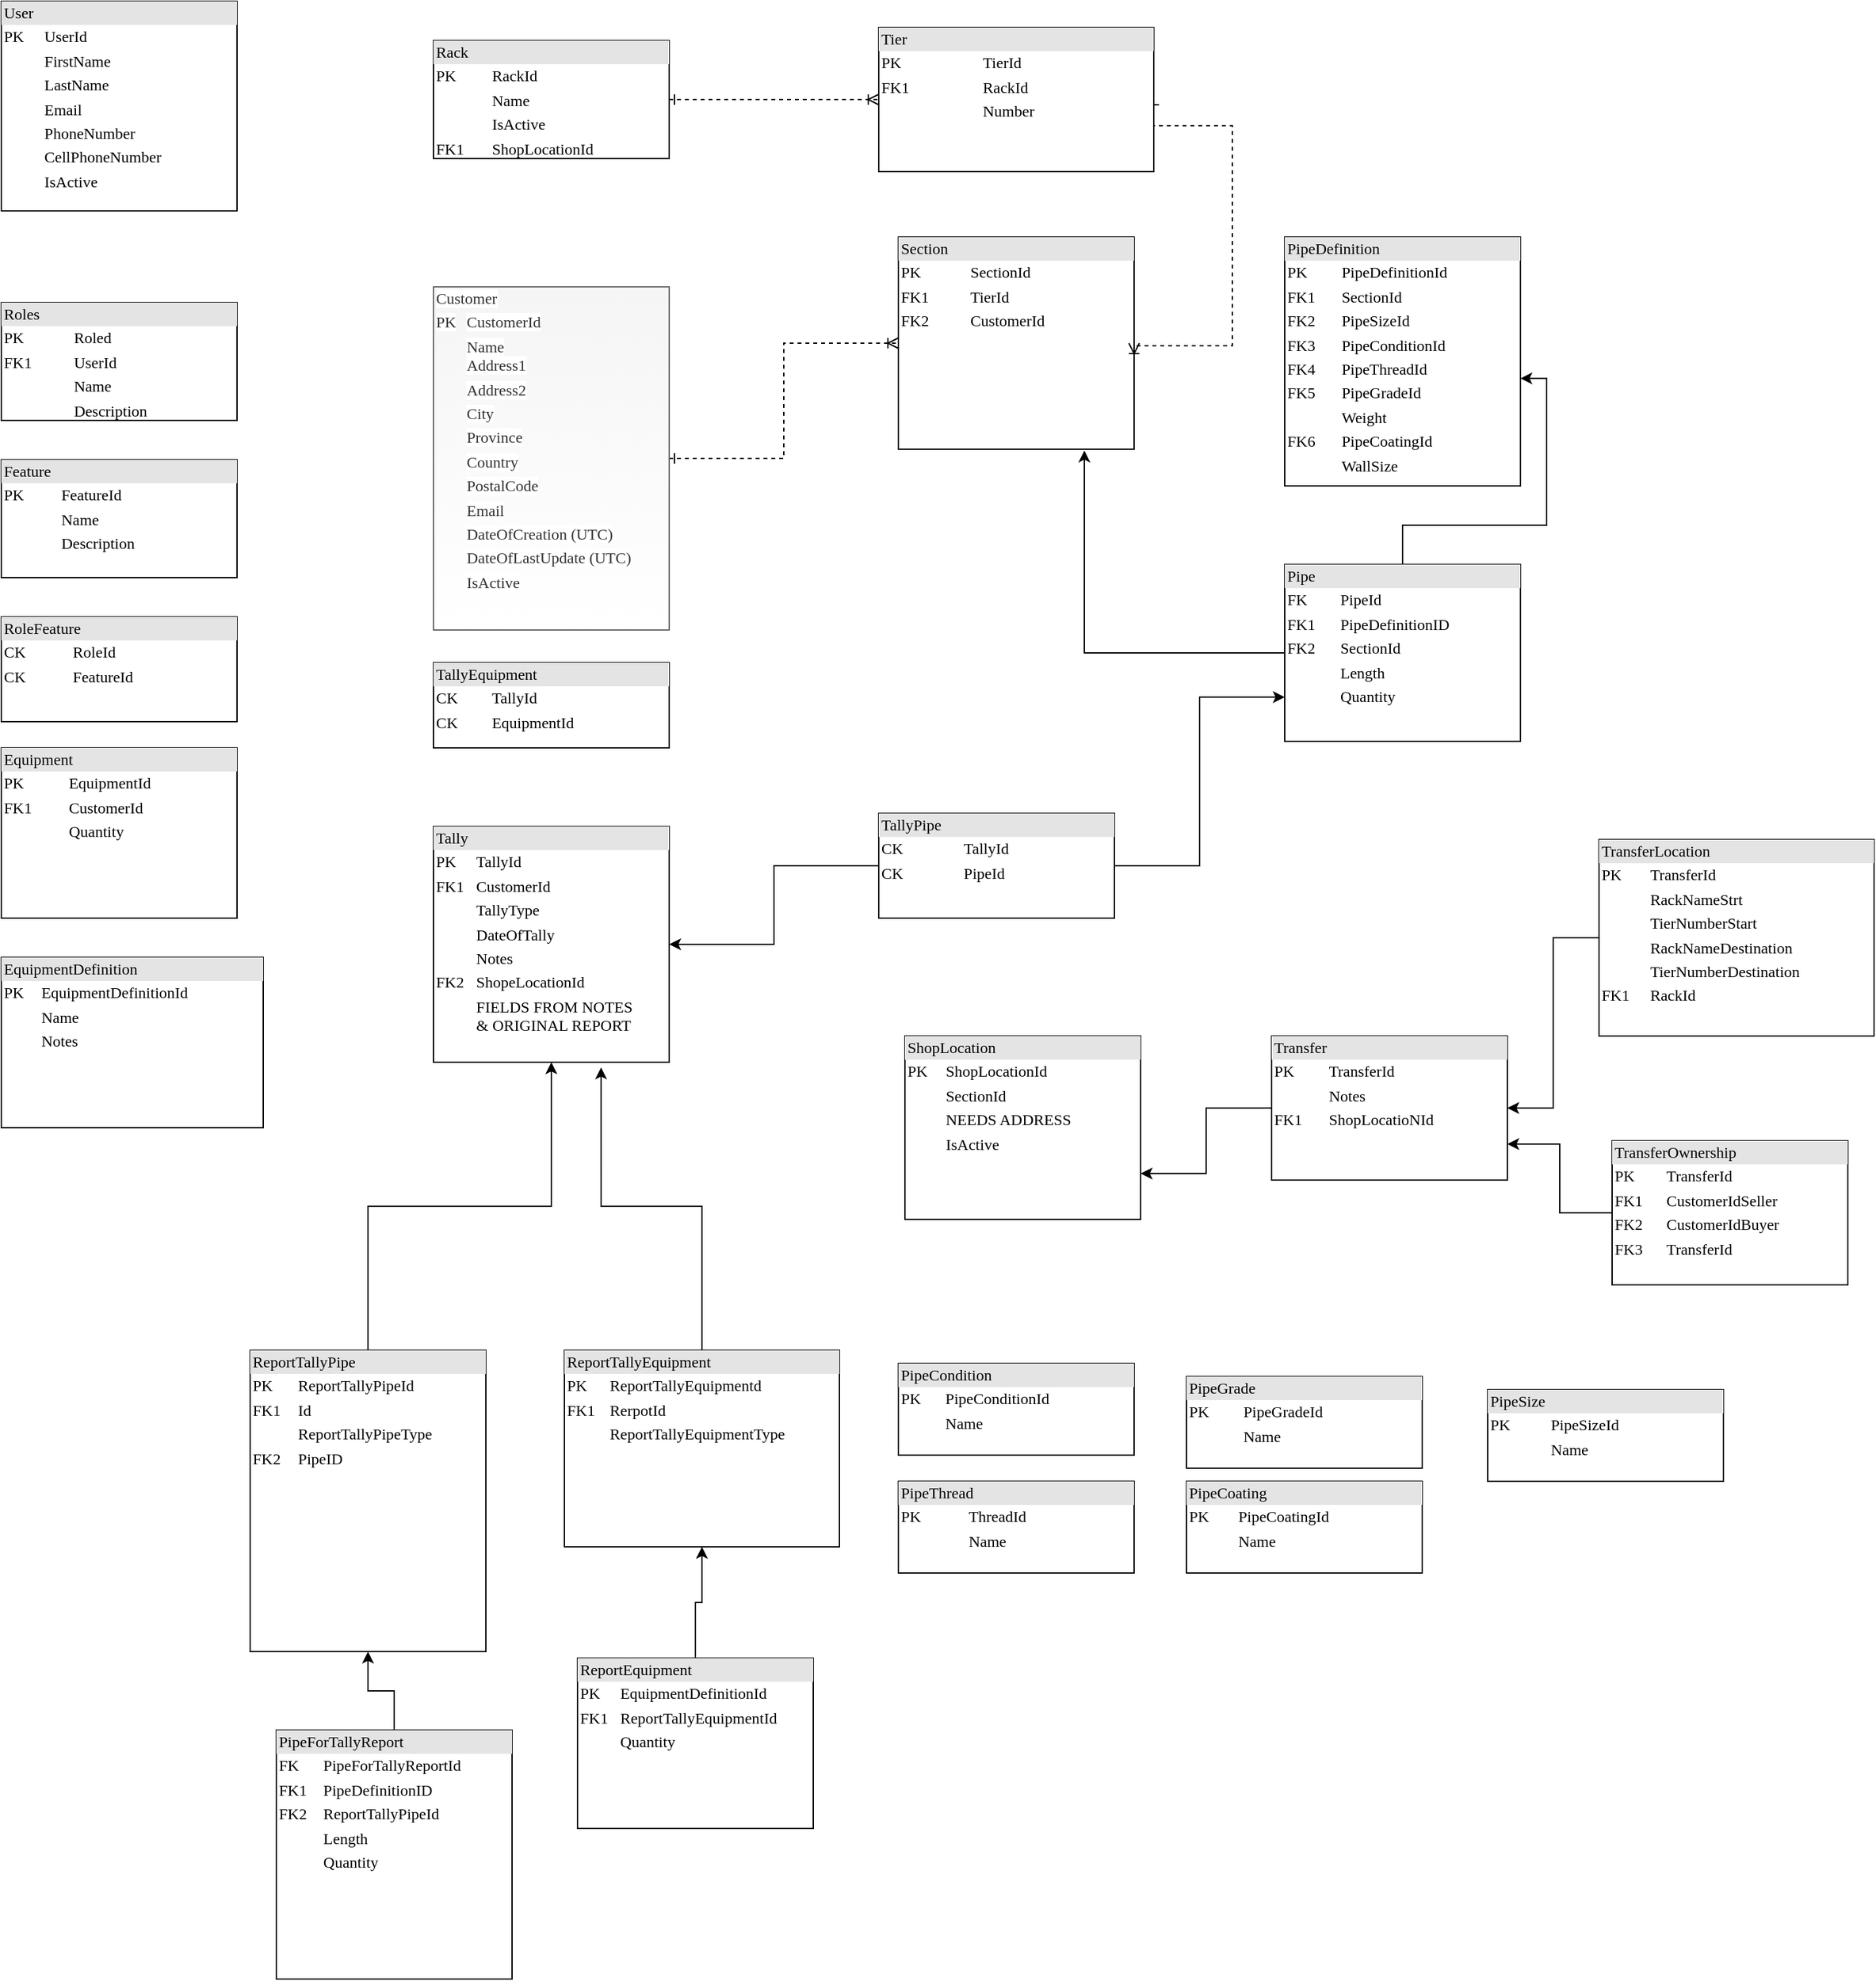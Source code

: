 <mxfile version="14.1.8" type="device"><diagram name="Page-1" id="2ca16b54-16f6-2749-3443-fa8db7711227"><mxGraphModel dx="1086" dy="806" grid="1" gridSize="10" guides="1" tooltips="1" connect="1" arrows="1" fold="1" page="1" pageScale="1" pageWidth="1100" pageHeight="850" background="#ffffff" math="0" shadow="0"><root><mxCell id="0"/><mxCell id="1" parent="0"/><mxCell id="2ed32ef02a7f4228-1" value="&lt;div style=&quot;box-sizing: border-box ; width: 100% ; background: #e4e4e4 ; padding: 2px&quot;&gt;User&lt;/div&gt;&lt;table style=&quot;width: 100% ; font-size: 1em&quot; cellpadding=&quot;2&quot; cellspacing=&quot;0&quot;&gt;&lt;tbody&gt;&lt;tr&gt;&lt;td&gt;PK&lt;/td&gt;&lt;td&gt;UserId&lt;/td&gt;&lt;/tr&gt;&lt;tr&gt;&lt;td&gt;&lt;br&gt;&lt;/td&gt;&lt;td&gt;FirstName&lt;/td&gt;&lt;/tr&gt;&lt;tr&gt;&lt;td&gt;&lt;/td&gt;&lt;td&gt;LastName&lt;/td&gt;&lt;/tr&gt;&lt;tr&gt;&lt;td&gt;&lt;br&gt;&lt;/td&gt;&lt;td&gt;Email&lt;/td&gt;&lt;/tr&gt;&lt;tr&gt;&lt;td&gt;&lt;br&gt;&lt;/td&gt;&lt;td&gt;PhoneNumber&lt;/td&gt;&lt;/tr&gt;&lt;tr&gt;&lt;td&gt;&lt;br&gt;&lt;/td&gt;&lt;td&gt;CellPhoneNumber&lt;/td&gt;&lt;/tr&gt;&lt;tr&gt;&lt;td&gt;&lt;br&gt;&lt;/td&gt;&lt;td&gt;IsActive&lt;/td&gt;&lt;/tr&gt;&lt;/tbody&gt;&lt;/table&gt;" style="verticalAlign=top;align=left;overflow=fill;html=1;rounded=0;shadow=0;comic=0;labelBackgroundColor=none;strokeWidth=1;fontFamily=Verdana;fontSize=12" parent="1" vertex="1"><mxGeometry x="110" y="60" width="180" height="160" as="geometry"/></mxCell><mxCell id="2ed32ef02a7f4228-20" style="edgeStyle=orthogonalEdgeStyle;html=1;dashed=1;labelBackgroundColor=none;startArrow=ERone;endArrow=ERoneToMany;fontFamily=Verdana;fontSize=12;align=left;startFill=0;" parent="1" source="2ed32ef02a7f4228-2" target="2ed32ef02a7f4228-11" edge="1"><mxGeometry relative="1" as="geometry"/></mxCell><mxCell id="2ed32ef02a7f4228-2" value="&lt;div style=&quot;box-sizing: border-box ; width: 100% ; background: #e4e4e4 ; padding: 2px&quot;&gt;Rack&lt;/div&gt;&lt;table style=&quot;width: 100% ; font-size: 1em&quot; cellpadding=&quot;2&quot; cellspacing=&quot;0&quot;&gt;&lt;tbody&gt;&lt;tr&gt;&lt;td&gt;PK&lt;/td&gt;&lt;td&gt;RackId&lt;br&gt;&lt;/td&gt;&lt;/tr&gt;&lt;tr&gt;&lt;td&gt;&lt;/td&gt;&lt;td&gt;Name&lt;br&gt;&lt;/td&gt;&lt;/tr&gt;&lt;tr&gt;&lt;td&gt;&lt;br&gt;&lt;/td&gt;&lt;td&gt;IsActive&lt;/td&gt;&lt;/tr&gt;&lt;tr&gt;&lt;td&gt;FK1&lt;/td&gt;&lt;td&gt;ShopLocationId&lt;/td&gt;&lt;/tr&gt;&lt;/tbody&gt;&lt;/table&gt;" style="verticalAlign=top;align=left;overflow=fill;html=1;rounded=0;shadow=0;comic=0;labelBackgroundColor=none;strokeWidth=1;fontFamily=Verdana;fontSize=12" parent="1" vertex="1"><mxGeometry x="440" y="90" width="180" height="90" as="geometry"/></mxCell><mxCell id="2ed32ef02a7f4228-3" value="&lt;div style=&quot;box-sizing: border-box ; width: 100% ; background: #e4e4e4 ; padding: 2px&quot;&gt;Feature&lt;/div&gt;&lt;table style=&quot;width: 100% ; font-size: 1em&quot; cellpadding=&quot;2&quot; cellspacing=&quot;0&quot;&gt;&lt;tbody&gt;&lt;tr&gt;&lt;td&gt;PK&lt;/td&gt;&lt;td&gt;FeatureId&lt;/td&gt;&lt;/tr&gt;&lt;tr&gt;&lt;td&gt;&lt;/td&gt;&lt;td&gt;Name&lt;/td&gt;&lt;/tr&gt;&lt;tr&gt;&lt;td&gt;&lt;br&gt;&lt;/td&gt;&lt;td&gt;Description&lt;br&gt;&lt;/td&gt;&lt;/tr&gt;&lt;/tbody&gt;&lt;/table&gt;" style="verticalAlign=top;align=left;overflow=fill;html=1;rounded=0;shadow=0;comic=0;labelBackgroundColor=none;strokeWidth=1;fontFamily=Verdana;fontSize=12" parent="1" vertex="1"><mxGeometry x="110" y="410" width="180" height="90" as="geometry"/></mxCell><mxCell id="2ed32ef02a7f4228-4" value="&lt;div style=&quot;box-sizing: border-box ; width: 100% ; background: #e4e4e4 ; padding: 2px&quot;&gt;Roles&lt;/div&gt;&lt;table style=&quot;width: 100% ; font-size: 1em&quot; cellpadding=&quot;2&quot; cellspacing=&quot;0&quot;&gt;&lt;tbody&gt;&lt;tr&gt;&lt;td&gt;PK&lt;/td&gt;&lt;td&gt;Roled&lt;/td&gt;&lt;/tr&gt;&lt;tr&gt;&lt;td&gt;FK1&lt;/td&gt;&lt;td&gt;UserId&lt;/td&gt;&lt;/tr&gt;&lt;tr&gt;&lt;td&gt;&lt;/td&gt;&lt;td&gt;Name&lt;/td&gt;&lt;/tr&gt;&lt;tr&gt;&lt;td&gt;&lt;br&gt;&lt;/td&gt;&lt;td&gt;Description&lt;/td&gt;&lt;/tr&gt;&lt;/tbody&gt;&lt;/table&gt;" style="verticalAlign=top;align=left;overflow=fill;html=1;rounded=0;shadow=0;comic=0;labelBackgroundColor=none;strokeWidth=1;fontFamily=Verdana;fontSize=12" parent="1" vertex="1"><mxGeometry x="110" y="290" width="180" height="90" as="geometry"/></mxCell><mxCell id="2ed32ef02a7f4228-6" value="&lt;div style=&quot;box-sizing: border-box ; width: 100% ; background: #e4e4e4 ; padding: 2px&quot;&gt;PipeSize&lt;/div&gt;&lt;table style=&quot;width: 100% ; font-size: 1em&quot; cellpadding=&quot;2&quot; cellspacing=&quot;0&quot;&gt;&lt;tbody&gt;&lt;tr&gt;&lt;td&gt;PK&lt;/td&gt;&lt;td&gt;PipeSizeId&lt;/td&gt;&lt;/tr&gt;&lt;tr&gt;&lt;td&gt;&lt;/td&gt;&lt;td&gt;Name&lt;/td&gt;&lt;/tr&gt;&lt;/tbody&gt;&lt;/table&gt;" style="verticalAlign=top;align=left;overflow=fill;html=1;rounded=0;shadow=0;comic=0;labelBackgroundColor=none;strokeWidth=1;fontFamily=Verdana;fontSize=12" parent="1" vertex="1"><mxGeometry x="1245" y="1120" width="180" height="70" as="geometry"/></mxCell><mxCell id="2ed32ef02a7f4228-7" value="&lt;div style=&quot;box-sizing: border-box ; width: 100% ; background: #e4e4e4 ; padding: 2px&quot;&gt;PipeThread&lt;/div&gt;&lt;table style=&quot;width: 100% ; font-size: 1em&quot; cellpadding=&quot;2&quot; cellspacing=&quot;0&quot;&gt;&lt;tbody&gt;&lt;tr&gt;&lt;td&gt;PK&lt;/td&gt;&lt;td&gt;ThreadId&lt;/td&gt;&lt;/tr&gt;&lt;tr&gt;&lt;td&gt;&lt;br&gt;&lt;/td&gt;&lt;td&gt;Name&lt;/td&gt;&lt;/tr&gt;&lt;/tbody&gt;&lt;/table&gt;" style="verticalAlign=top;align=left;overflow=fill;html=1;rounded=0;shadow=0;comic=0;labelBackgroundColor=none;strokeWidth=1;fontFamily=Verdana;fontSize=12" parent="1" vertex="1"><mxGeometry x="795" y="1190" width="180" height="70" as="geometry"/></mxCell><mxCell id="_QYzHMpvafz97HmFjc7q-7" style="edgeStyle=orthogonalEdgeStyle;rounded=0;orthogonalLoop=1;jettySize=auto;html=1;dashed=1;startArrow=ERone;startFill=0;endArrow=ERoneToMany;endFill=0;" parent="1" source="2ed32ef02a7f4228-8" target="2ed32ef02a7f4228-10" edge="1"><mxGeometry relative="1" as="geometry"/></mxCell><mxCell id="2ed32ef02a7f4228-8" value="&lt;div style=&quot;box-sizing: border-box ; width: 100% ; padding: 2px&quot;&gt;&lt;span style=&quot;background-color: rgb(255 , 255 , 255)&quot;&gt;Customer&lt;/span&gt;&lt;/div&gt;&lt;table style=&quot;width: 100% ; font-size: 1em&quot; cellpadding=&quot;2&quot; cellspacing=&quot;0&quot;&gt;&lt;tbody&gt;&lt;tr&gt;&lt;td&gt;&lt;span style=&quot;background-color: rgb(255 , 255 , 255)&quot;&gt;PK&lt;/span&gt;&lt;/td&gt;&lt;td&gt;&lt;span style=&quot;background-color: rgb(255 , 255 , 255)&quot;&gt;CustomerId&lt;/span&gt;&lt;/td&gt;&lt;/tr&gt;&lt;tr&gt;&lt;td&gt;&lt;span style=&quot;background-color: rgb(255 , 255 , 255)&quot;&gt;&lt;br&gt;&lt;/span&gt;&lt;/td&gt;&lt;td&gt;&lt;span style=&quot;background-color: rgb(255 , 255 , 255)&quot;&gt;Name&lt;br&gt;Address1&lt;/span&gt;&lt;/td&gt;&lt;/tr&gt;&lt;tr&gt;&lt;td&gt;&lt;span style=&quot;background-color: rgb(255 , 255 , 255)&quot;&gt;&lt;br&gt;&lt;/span&gt;&lt;/td&gt;&lt;td&gt;&lt;span style=&quot;background-color: rgb(255 , 255 , 255)&quot;&gt;Address2&lt;/span&gt;&lt;/td&gt;&lt;/tr&gt;&lt;tr&gt;&lt;td&gt;&lt;span style=&quot;background-color: rgb(255 , 255 , 255)&quot;&gt;&lt;br&gt;&lt;/span&gt;&lt;/td&gt;&lt;td&gt;&lt;span style=&quot;background-color: rgb(255 , 255 , 255)&quot;&gt;City&lt;/span&gt;&lt;/td&gt;&lt;/tr&gt;&lt;tr&gt;&lt;td&gt;&lt;span style=&quot;background-color: rgb(255 , 255 , 255)&quot;&gt;&lt;br&gt;&lt;/span&gt;&lt;/td&gt;&lt;td&gt;&lt;span style=&quot;background-color: rgb(255 , 255 , 255)&quot;&gt;Province&lt;/span&gt;&lt;/td&gt;&lt;/tr&gt;&lt;tr&gt;&lt;td&gt;&lt;span style=&quot;background-color: rgb(255 , 255 , 255)&quot;&gt;&lt;br&gt;&lt;/span&gt;&lt;/td&gt;&lt;td&gt;&lt;span style=&quot;background-color: rgb(255 , 255 , 255)&quot;&gt;Country&lt;/span&gt;&lt;/td&gt;&lt;/tr&gt;&lt;tr&gt;&lt;td&gt;&lt;span style=&quot;background-color: rgb(255 , 255 , 255)&quot;&gt;&lt;br&gt;&lt;/span&gt;&lt;/td&gt;&lt;td&gt;&lt;span style=&quot;background-color: rgb(255 , 255 , 255)&quot;&gt;PostalCode&lt;/span&gt;&lt;/td&gt;&lt;/tr&gt;&lt;tr&gt;&lt;td&gt;&lt;span style=&quot;background-color: rgb(255 , 255 , 255)&quot;&gt;&lt;br&gt;&lt;/span&gt;&lt;/td&gt;&lt;td&gt;&lt;span style=&quot;background-color: rgb(255 , 255 , 255)&quot;&gt;Email&lt;/span&gt;&lt;/td&gt;&lt;/tr&gt;&lt;tr&gt;&lt;td&gt;&lt;span style=&quot;background-color: rgb(255 , 255 , 255)&quot;&gt;&lt;br&gt;&lt;/span&gt;&lt;/td&gt;&lt;td&gt;&lt;span style=&quot;background-color: rgb(255 , 255 , 255)&quot;&gt;DateOfCreation (UTC)&lt;/span&gt;&lt;/td&gt;&lt;/tr&gt;&lt;tr&gt;&lt;td&gt;&lt;span style=&quot;background-color: rgb(255 , 255 , 255)&quot;&gt;&lt;br&gt;&lt;/span&gt;&lt;/td&gt;&lt;td&gt;&lt;span style=&quot;background-color: rgb(255 , 255 , 255)&quot;&gt;DateOfLastUpdate (UTC)&lt;/span&gt;&lt;/td&gt;&lt;/tr&gt;&lt;tr&gt;&lt;td&gt;&lt;span style=&quot;background-color: rgb(255 , 255 , 255)&quot;&gt;&lt;br&gt;&lt;/span&gt;&lt;/td&gt;&lt;td&gt;&lt;span style=&quot;background-color: rgb(255 , 255 , 255)&quot;&gt;IsActive&lt;/span&gt;&lt;/td&gt;&lt;/tr&gt;&lt;/tbody&gt;&lt;/table&gt;" style="verticalAlign=top;align=left;overflow=fill;html=1;rounded=0;shadow=0;comic=0;labelBackgroundColor=none;strokeWidth=1;fontFamily=Verdana;fontSize=12;fillColor=#f5f5f5;strokeColor=#666666;fontColor=#333333;gradientColor=#ffffff;" parent="1" vertex="1"><mxGeometry x="440" y="278" width="180" height="262" as="geometry"/></mxCell><mxCell id="2ed32ef02a7f4228-9" value="&lt;div style=&quot;box-sizing: border-box ; width: 100% ; background: #e4e4e4 ; padding: 2px&quot;&gt;PipeDefinition&lt;/div&gt;&lt;table style=&quot;width: 100% ; font-size: 1em&quot; cellpadding=&quot;2&quot; cellspacing=&quot;0&quot;&gt;&lt;tbody&gt;&lt;tr&gt;&lt;td&gt;PK&lt;/td&gt;&lt;td&gt;PipeDefinitionId&lt;/td&gt;&lt;/tr&gt;&lt;tr&gt;&lt;td&gt;FK1&lt;/td&gt;&lt;td&gt;SectionId&lt;/td&gt;&lt;/tr&gt;&lt;tr&gt;&lt;td&gt;FK2&lt;/td&gt;&lt;td&gt;PipeSizeId&lt;/td&gt;&lt;/tr&gt;&lt;tr&gt;&lt;td&gt;FK3&lt;/td&gt;&lt;td&gt;PipeConditionId&lt;/td&gt;&lt;/tr&gt;&lt;tr&gt;&lt;td&gt;FK4&lt;/td&gt;&lt;td&gt;PipeThreadId&lt;/td&gt;&lt;/tr&gt;&lt;tr&gt;&lt;td&gt;FK5&lt;/td&gt;&lt;td&gt;PipeGradeId&lt;/td&gt;&lt;/tr&gt;&lt;tr&gt;&lt;td&gt;&lt;br&gt;&lt;/td&gt;&lt;td&gt;Weight&lt;/td&gt;&lt;/tr&gt;&lt;tr&gt;&lt;td&gt;FK6&lt;/td&gt;&lt;td&gt;PipeCoatingId&lt;/td&gt;&lt;/tr&gt;&lt;tr&gt;&lt;td&gt;&lt;br&gt;&lt;/td&gt;&lt;td&gt;WallSize&lt;/td&gt;&lt;/tr&gt;&lt;/tbody&gt;&lt;/table&gt;" style="verticalAlign=top;align=left;overflow=fill;html=1;rounded=0;shadow=0;comic=0;labelBackgroundColor=none;strokeWidth=1;fontFamily=Verdana;fontSize=12" parent="1" vertex="1"><mxGeometry x="1090" y="240" width="180" height="190" as="geometry"/></mxCell><mxCell id="2ed32ef02a7f4228-10" value="&lt;div style=&quot;box-sizing: border-box ; width: 100% ; background: #e4e4e4 ; padding: 2px&quot;&gt;Section&lt;/div&gt;&lt;table style=&quot;width: 100% ; font-size: 1em&quot; cellpadding=&quot;2&quot; cellspacing=&quot;0&quot;&gt;&lt;tbody&gt;&lt;tr&gt;&lt;td&gt;PK&lt;/td&gt;&lt;td&gt;SectionId&lt;/td&gt;&lt;/tr&gt;&lt;tr&gt;&lt;td&gt;FK1&lt;/td&gt;&lt;td&gt;TierId&lt;/td&gt;&lt;/tr&gt;&lt;tr&gt;&lt;td&gt;FK2&lt;/td&gt;&lt;td&gt;CustomerId&lt;/td&gt;&lt;/tr&gt;&lt;tr&gt;&lt;td&gt;&lt;br&gt;&lt;/td&gt;&lt;td&gt;&lt;br&gt;&lt;/td&gt;&lt;/tr&gt;&lt;/tbody&gt;&lt;/table&gt;" style="verticalAlign=top;align=left;overflow=fill;html=1;rounded=0;shadow=0;comic=0;labelBackgroundColor=none;strokeWidth=1;fontFamily=Verdana;fontSize=12" parent="1" vertex="1"><mxGeometry x="795" y="240" width="180" height="162" as="geometry"/></mxCell><mxCell id="_QYzHMpvafz97HmFjc7q-9" style="edgeStyle=orthogonalEdgeStyle;rounded=0;orthogonalLoop=1;jettySize=auto;html=1;entryX=1;entryY=0.5;entryDx=0;entryDy=0;dashed=1;startArrow=ERone;startFill=0;endArrow=ERoneToMany;endFill=0;exitX=1;exitY=0.5;exitDx=0;exitDy=0;" parent="1" source="2ed32ef02a7f4228-11" target="2ed32ef02a7f4228-10" edge="1"><mxGeometry relative="1" as="geometry"><Array as="points"><mxPoint x="1050" y="155"/><mxPoint x="1050" y="323"/></Array></mxGeometry></mxCell><mxCell id="2ed32ef02a7f4228-11" value="&lt;div style=&quot;box-sizing: border-box ; width: 100% ; background: #e4e4e4 ; padding: 2px&quot;&gt;Tier&lt;/div&gt;&lt;table style=&quot;width: 100% ; font-size: 1em&quot; cellpadding=&quot;2&quot; cellspacing=&quot;0&quot;&gt;&lt;tbody&gt;&lt;tr&gt;&lt;td&gt;PK&lt;/td&gt;&lt;td&gt;TierId&lt;/td&gt;&lt;/tr&gt;&lt;tr&gt;&lt;td&gt;FK1&lt;/td&gt;&lt;td&gt;RackId&lt;/td&gt;&lt;/tr&gt;&lt;tr&gt;&lt;td&gt;&lt;/td&gt;&lt;td&gt;Number&lt;/td&gt;&lt;/tr&gt;&lt;/tbody&gt;&lt;/table&gt;" style="verticalAlign=top;align=left;overflow=fill;html=1;rounded=0;shadow=0;comic=0;labelBackgroundColor=none;strokeWidth=1;fontFamily=Verdana;fontSize=12" parent="1" vertex="1"><mxGeometry x="780" y="80" width="210" height="110" as="geometry"/></mxCell><mxCell id="2ed32ef02a7f4228-12" value="&lt;div style=&quot;box-sizing: border-box ; width: 100% ; background: #e4e4e4 ; padding: 2px&quot;&gt;Equipment&lt;/div&gt;&lt;table style=&quot;width: 100% ; font-size: 1em&quot; cellpadding=&quot;2&quot; cellspacing=&quot;0&quot;&gt;&lt;tbody&gt;&lt;tr&gt;&lt;td&gt;PK&lt;/td&gt;&lt;td&gt;EquipmentId&lt;/td&gt;&lt;/tr&gt;&lt;tr&gt;&lt;td&gt;FK1&lt;/td&gt;&lt;td&gt;CustomerId&lt;/td&gt;&lt;/tr&gt;&lt;tr&gt;&lt;td&gt;&lt;br&gt;&lt;/td&gt;&lt;td&gt;Quantity&lt;/td&gt;&lt;/tr&gt;&lt;tr&gt;&lt;td&gt;&lt;br&gt;&lt;/td&gt;&lt;td&gt;&lt;/td&gt;&lt;/tr&gt;&lt;tr&gt;&lt;td&gt;&lt;br&gt;&lt;/td&gt;&lt;td&gt;&lt;br&gt;&lt;/td&gt;&lt;/tr&gt;&lt;/tbody&gt;&lt;/table&gt;" style="verticalAlign=top;align=left;overflow=fill;html=1;rounded=0;shadow=0;comic=0;labelBackgroundColor=none;strokeWidth=1;fontFamily=Verdana;fontSize=12" parent="1" vertex="1"><mxGeometry x="110" y="630" width="180" height="130" as="geometry"/></mxCell><mxCell id="_QYzHMpvafz97HmFjc7q-11" value="&lt;div style=&quot;box-sizing: border-box ; width: 100% ; background: #e4e4e4 ; padding: 2px&quot;&gt;PipeCondition&lt;/div&gt;&lt;table style=&quot;width: 100% ; font-size: 1em&quot; cellpadding=&quot;2&quot; cellspacing=&quot;0&quot;&gt;&lt;tbody&gt;&lt;tr&gt;&lt;td&gt;PK&lt;/td&gt;&lt;td&gt;PipeConditionId&lt;/td&gt;&lt;/tr&gt;&lt;tr&gt;&lt;td&gt;&lt;br&gt;&lt;/td&gt;&lt;td&gt;Name&lt;/td&gt;&lt;/tr&gt;&lt;/tbody&gt;&lt;/table&gt;" style="verticalAlign=top;align=left;overflow=fill;html=1;rounded=0;shadow=0;comic=0;labelBackgroundColor=none;strokeWidth=1;fontFamily=Verdana;fontSize=12" parent="1" vertex="1"><mxGeometry x="795" y="1100" width="180" height="70" as="geometry"/></mxCell><mxCell id="_QYzHMpvafz97HmFjc7q-12" value="&lt;div style=&quot;box-sizing: border-box ; width: 100% ; background: #e4e4e4 ; padding: 2px&quot;&gt;PipeGrade&lt;/div&gt;&lt;table style=&quot;width: 100% ; font-size: 1em&quot; cellpadding=&quot;2&quot; cellspacing=&quot;0&quot;&gt;&lt;tbody&gt;&lt;tr&gt;&lt;td&gt;PK&lt;/td&gt;&lt;td&gt;PipeGradeId&lt;/td&gt;&lt;/tr&gt;&lt;tr&gt;&lt;td&gt;&lt;/td&gt;&lt;td&gt;Name&lt;/td&gt;&lt;/tr&gt;&lt;/tbody&gt;&lt;/table&gt;" style="verticalAlign=top;align=left;overflow=fill;html=1;rounded=0;shadow=0;comic=0;labelBackgroundColor=none;strokeWidth=1;fontFamily=Verdana;fontSize=12" parent="1" vertex="1"><mxGeometry x="1015" y="1110" width="180" height="70" as="geometry"/></mxCell><mxCell id="_QYzHMpvafz97HmFjc7q-13" value="&lt;div style=&quot;box-sizing: border-box ; width: 100% ; background: #e4e4e4 ; padding: 2px&quot;&gt;PipeCoating&lt;/div&gt;&lt;table style=&quot;width: 100% ; font-size: 1em&quot; cellpadding=&quot;2&quot; cellspacing=&quot;0&quot;&gt;&lt;tbody&gt;&lt;tr&gt;&lt;td&gt;PK&lt;/td&gt;&lt;td&gt;PipeCoatingId&lt;/td&gt;&lt;/tr&gt;&lt;tr&gt;&lt;td&gt;&lt;/td&gt;&lt;td&gt;Name&lt;/td&gt;&lt;/tr&gt;&lt;/tbody&gt;&lt;/table&gt;" style="verticalAlign=top;align=left;overflow=fill;html=1;rounded=0;shadow=0;comic=0;labelBackgroundColor=none;strokeWidth=1;fontFamily=Verdana;fontSize=12" parent="1" vertex="1"><mxGeometry x="1015" y="1190" width="180" height="70" as="geometry"/></mxCell><mxCell id="_QYzHMpvafz97HmFjc7q-15" value="&lt;div style=&quot;box-sizing: border-box ; width: 100% ; background: #e4e4e4 ; padding: 2px&quot;&gt;RoleFeature&lt;/div&gt;&lt;table style=&quot;width: 100% ; font-size: 1em&quot; cellpadding=&quot;2&quot; cellspacing=&quot;0&quot;&gt;&lt;tbody&gt;&lt;tr&gt;&lt;td&gt;CK&lt;/td&gt;&lt;td&gt;RoleId&lt;/td&gt;&lt;/tr&gt;&lt;tr&gt;&lt;td&gt;CK&lt;/td&gt;&lt;td&gt;FeatureId&lt;/td&gt;&lt;/tr&gt;&lt;tr&gt;&lt;td&gt;&lt;br&gt;&lt;/td&gt;&lt;td&gt;&lt;br&gt;&lt;/td&gt;&lt;/tr&gt;&lt;/tbody&gt;&lt;/table&gt;" style="verticalAlign=top;align=left;overflow=fill;html=1;rounded=0;shadow=0;comic=0;labelBackgroundColor=none;strokeWidth=1;fontFamily=Verdana;fontSize=12" parent="1" vertex="1"><mxGeometry x="110" y="530" width="180" height="80" as="geometry"/></mxCell><mxCell id="_QYzHMpvafz97HmFjc7q-16" value="&lt;div style=&quot;box-sizing: border-box ; width: 100% ; background: #e4e4e4 ; padding: 2px&quot;&gt;Tally&lt;/div&gt;&lt;table style=&quot;width: 100% ; font-size: 1em&quot; cellpadding=&quot;2&quot; cellspacing=&quot;0&quot;&gt;&lt;tbody&gt;&lt;tr&gt;&lt;td&gt;PK&lt;/td&gt;&lt;td&gt;TallyId&lt;/td&gt;&lt;/tr&gt;&lt;tr&gt;&lt;td&gt;FK1&lt;/td&gt;&lt;td&gt;CustomerId&lt;/td&gt;&lt;/tr&gt;&lt;tr&gt;&lt;td&gt;&lt;br&gt;&lt;/td&gt;&lt;td&gt;TallyType&lt;/td&gt;&lt;/tr&gt;&lt;tr&gt;&lt;td&gt;&lt;br&gt;&lt;/td&gt;&lt;td&gt;DateOfTally&lt;/td&gt;&lt;/tr&gt;&lt;tr&gt;&lt;td&gt;&lt;br&gt;&lt;/td&gt;&lt;td&gt;Notes&lt;/td&gt;&lt;/tr&gt;&lt;tr&gt;&lt;td&gt;FK2&lt;/td&gt;&lt;td&gt;ShopeLocationId&lt;/td&gt;&lt;/tr&gt;&lt;tr&gt;&lt;td&gt;&lt;br&gt;&lt;/td&gt;&lt;td&gt;FIELDS FROM NOTES&lt;br&gt;&amp;amp; ORIGINAL REPORT&lt;/td&gt;&lt;/tr&gt;&lt;tr&gt;&lt;td&gt;&lt;br&gt;&lt;/td&gt;&lt;td&gt;&lt;br&gt;&lt;/td&gt;&lt;/tr&gt;&lt;/tbody&gt;&lt;/table&gt;" style="verticalAlign=top;align=left;overflow=fill;html=1;rounded=0;shadow=0;comic=0;labelBackgroundColor=none;strokeWidth=1;fontFamily=Verdana;fontSize=12" parent="1" vertex="1"><mxGeometry x="440" y="690" width="180" height="180" as="geometry"/></mxCell><mxCell id="UfC_4sULEgf6dtLw8jf9-8" style="edgeStyle=orthogonalEdgeStyle;rounded=0;orthogonalLoop=1;jettySize=auto;html=1;entryX=1;entryY=0.75;entryDx=0;entryDy=0;" parent="1" source="_QYzHMpvafz97HmFjc7q-17" target="oMvqTDd97kCl2HtKqutS-5" edge="1"><mxGeometry relative="1" as="geometry"/></mxCell><mxCell id="_QYzHMpvafz97HmFjc7q-17" value="&lt;div style=&quot;box-sizing: border-box ; width: 100% ; background: #e4e4e4 ; padding: 2px&quot;&gt;Transfer&lt;/div&gt;&lt;table style=&quot;width: 100% ; font-size: 1em&quot; cellpadding=&quot;2&quot; cellspacing=&quot;0&quot;&gt;&lt;tbody&gt;&lt;tr&gt;&lt;td&gt;PK&lt;/td&gt;&lt;td&gt;TransferId&lt;/td&gt;&lt;/tr&gt;&lt;tr&gt;&lt;td&gt;&lt;br&gt;&lt;/td&gt;&lt;td&gt;Notes&lt;/td&gt;&lt;/tr&gt;&lt;tr&gt;&lt;td&gt;FK1&lt;/td&gt;&lt;td&gt;ShopLocatioNId&lt;/td&gt;&lt;/tr&gt;&lt;/tbody&gt;&lt;/table&gt;" style="verticalAlign=top;align=left;overflow=fill;html=1;rounded=0;shadow=0;comic=0;labelBackgroundColor=none;strokeWidth=1;fontFamily=Verdana;fontSize=12" parent="1" vertex="1"><mxGeometry x="1080" y="850" width="180" height="110" as="geometry"/></mxCell><mxCell id="_QYzHMpvafz97HmFjc7q-19" value="&lt;div style=&quot;box-sizing: border-box ; width: 100% ; background: #e4e4e4 ; padding: 2px&quot;&gt;TallyEquipment&lt;/div&gt;&lt;table style=&quot;width: 100% ; font-size: 1em&quot; cellpadding=&quot;2&quot; cellspacing=&quot;0&quot;&gt;&lt;tbody&gt;&lt;tr&gt;&lt;td&gt;CK&lt;/td&gt;&lt;td&gt;TallyId&lt;/td&gt;&lt;/tr&gt;&lt;tr&gt;&lt;td&gt;CK&lt;/td&gt;&lt;td&gt;EquipmentId&lt;/td&gt;&lt;/tr&gt;&lt;tr&gt;&lt;td&gt;&lt;br&gt;&lt;/td&gt;&lt;td&gt;&lt;/td&gt;&lt;/tr&gt;&lt;/tbody&gt;&lt;/table&gt;" style="verticalAlign=top;align=left;overflow=fill;html=1;rounded=0;shadow=0;comic=0;labelBackgroundColor=none;strokeWidth=1;fontFamily=Verdana;fontSize=12" parent="1" vertex="1"><mxGeometry x="440" y="565" width="180" height="65" as="geometry"/></mxCell><mxCell id="_QYzHMpvafz97HmFjc7q-20" value="&lt;div style=&quot;box-sizing: border-box ; width: 100% ; background: #e4e4e4 ; padding: 2px&quot;&gt;EquipmentDefinition&lt;/div&gt;&lt;table style=&quot;width: 100% ; font-size: 1em&quot; cellpadding=&quot;2&quot; cellspacing=&quot;0&quot;&gt;&lt;tbody&gt;&lt;tr&gt;&lt;td&gt;PK&lt;/td&gt;&lt;td&gt;EquipmentDefinitionId&lt;/td&gt;&lt;/tr&gt;&lt;tr&gt;&lt;td&gt;&lt;/td&gt;&lt;td&gt;Name&lt;/td&gt;&lt;/tr&gt;&lt;tr&gt;&lt;td&gt;&lt;br&gt;&lt;/td&gt;&lt;td&gt;Notes&lt;/td&gt;&lt;/tr&gt;&lt;tr&gt;&lt;td&gt;&lt;br&gt;&lt;/td&gt;&lt;td&gt;&lt;br&gt;&lt;/td&gt;&lt;/tr&gt;&lt;/tbody&gt;&lt;/table&gt;" style="verticalAlign=top;align=left;overflow=fill;html=1;rounded=0;shadow=0;comic=0;labelBackgroundColor=none;strokeWidth=1;fontFamily=Verdana;fontSize=12" parent="1" vertex="1"><mxGeometry x="110" y="790" width="200" height="130" as="geometry"/></mxCell><mxCell id="oMvqTDd97kCl2HtKqutS-19" style="edgeStyle=orthogonalEdgeStyle;rounded=0;orthogonalLoop=1;jettySize=auto;html=1;" parent="1" source="oMvqTDd97kCl2HtKqutS-2" target="_QYzHMpvafz97HmFjc7q-16" edge="1"><mxGeometry relative="1" as="geometry"/></mxCell><mxCell id="oMvqTDd97kCl2HtKqutS-2" value="&lt;div style=&quot;box-sizing: border-box ; width: 100% ; background: #e4e4e4 ; padding: 2px&quot;&gt;ReportTallyPipe&lt;/div&gt;&lt;table style=&quot;width: 100% ; font-size: 1em&quot; cellpadding=&quot;2&quot; cellspacing=&quot;0&quot;&gt;&lt;tbody&gt;&lt;tr&gt;&lt;td&gt;PK&lt;/td&gt;&lt;td&gt;ReportTallyPipeId&lt;/td&gt;&lt;/tr&gt;&lt;tr&gt;&lt;td&gt;FK1&lt;/td&gt;&lt;td&gt;Id&lt;/td&gt;&lt;/tr&gt;&lt;tr&gt;&lt;td&gt;&lt;/td&gt;&lt;td&gt;ReportTallyPipeType&lt;/td&gt;&lt;/tr&gt;&lt;tr&gt;&lt;td&gt;FK2&lt;/td&gt;&lt;td&gt;PipeID&lt;/td&gt;&lt;/tr&gt;&lt;tr&gt;&lt;td&gt;&lt;br&gt;&lt;/td&gt;&lt;td&gt;&lt;br&gt;&lt;/td&gt;&lt;/tr&gt;&lt;/tbody&gt;&lt;/table&gt;" style="verticalAlign=top;align=left;overflow=fill;html=1;rounded=0;shadow=0;comic=0;labelBackgroundColor=none;strokeWidth=1;fontFamily=Verdana;fontSize=12" parent="1" vertex="1"><mxGeometry x="300" y="1090" width="180" height="230" as="geometry"/></mxCell><mxCell id="oMvqTDd97kCl2HtKqutS-22" style="edgeStyle=orthogonalEdgeStyle;rounded=0;orthogonalLoop=1;jettySize=auto;html=1;entryX=0.711;entryY=1.022;entryDx=0;entryDy=0;entryPerimeter=0;" parent="1" source="oMvqTDd97kCl2HtKqutS-3" target="_QYzHMpvafz97HmFjc7q-16" edge="1"><mxGeometry relative="1" as="geometry"/></mxCell><mxCell id="oMvqTDd97kCl2HtKqutS-3" value="&lt;div style=&quot;box-sizing: border-box ; width: 100% ; background: #e4e4e4 ; padding: 2px&quot;&gt;ReportTallyEquipment&lt;/div&gt;&lt;table style=&quot;width: 100% ; font-size: 1em&quot; cellpadding=&quot;2&quot; cellspacing=&quot;0&quot;&gt;&lt;tbody&gt;&lt;tr&gt;&lt;td&gt;PK&lt;/td&gt;&lt;td&gt;ReportTallyEquipmentd&lt;/td&gt;&lt;/tr&gt;&lt;tr&gt;&lt;td&gt;FK1&lt;/td&gt;&lt;td&gt;RerpotId&lt;/td&gt;&lt;/tr&gt;&lt;tr&gt;&lt;td&gt;&lt;/td&gt;&lt;td&gt;ReportTallyEquipmentType&lt;/td&gt;&lt;/tr&gt;&lt;/tbody&gt;&lt;/table&gt;" style="verticalAlign=top;align=left;overflow=fill;html=1;rounded=0;shadow=0;comic=0;labelBackgroundColor=none;strokeWidth=1;fontFamily=Verdana;fontSize=12" parent="1" vertex="1"><mxGeometry x="540" y="1090" width="210" height="150" as="geometry"/></mxCell><mxCell id="oMvqTDd97kCl2HtKqutS-5" value="&lt;div style=&quot;box-sizing: border-box ; width: 100% ; background: #e4e4e4 ; padding: 2px&quot;&gt;ShopLocation&lt;/div&gt;&lt;table style=&quot;width: 100% ; font-size: 1em&quot; cellpadding=&quot;2&quot; cellspacing=&quot;0&quot;&gt;&lt;tbody&gt;&lt;tr&gt;&lt;td&gt;PK&lt;/td&gt;&lt;td&gt;ShopLocationId&lt;/td&gt;&lt;/tr&gt;&lt;tr&gt;&lt;td&gt;&lt;br&gt;&lt;/td&gt;&lt;td&gt;SectionId&lt;/td&gt;&lt;/tr&gt;&lt;tr&gt;&lt;td&gt;&lt;br&gt;&lt;/td&gt;&lt;td&gt;NEEDS ADDRESS&lt;br&gt;&lt;/td&gt;&lt;/tr&gt;&lt;tr&gt;&lt;td&gt;&lt;br&gt;&lt;/td&gt;&lt;td&gt;IsActive&lt;/td&gt;&lt;/tr&gt;&lt;/tbody&gt;&lt;/table&gt;" style="verticalAlign=top;align=left;overflow=fill;html=1;rounded=0;shadow=0;comic=0;labelBackgroundColor=none;strokeWidth=1;fontFamily=Verdana;fontSize=12" parent="1" vertex="1"><mxGeometry x="800" y="850" width="180" height="140" as="geometry"/></mxCell><mxCell id="oMvqTDd97kCl2HtKqutS-14" style="edgeStyle=orthogonalEdgeStyle;rounded=0;orthogonalLoop=1;jettySize=auto;html=1;entryX=0.789;entryY=1.006;entryDx=0;entryDy=0;entryPerimeter=0;" parent="1" source="oMvqTDd97kCl2HtKqutS-8" target="2ed32ef02a7f4228-10" edge="1"><mxGeometry relative="1" as="geometry"/></mxCell><mxCell id="oMvqTDd97kCl2HtKqutS-16" style="edgeStyle=orthogonalEdgeStyle;rounded=0;orthogonalLoop=1;jettySize=auto;html=1;entryX=1;entryY=0.568;entryDx=0;entryDy=0;entryPerimeter=0;" parent="1" source="oMvqTDd97kCl2HtKqutS-8" target="2ed32ef02a7f4228-9" edge="1"><mxGeometry relative="1" as="geometry"/></mxCell><mxCell id="oMvqTDd97kCl2HtKqutS-8" value="&lt;div style=&quot;box-sizing: border-box ; width: 100% ; background: #e4e4e4 ; padding: 2px&quot;&gt;Pipe&lt;/div&gt;&lt;table style=&quot;width: 100% ; font-size: 1em&quot; cellpadding=&quot;2&quot; cellspacing=&quot;0&quot;&gt;&lt;tbody&gt;&lt;tr&gt;&lt;td&gt;FK&lt;/td&gt;&lt;td&gt;PipeId&lt;/td&gt;&lt;/tr&gt;&lt;tr&gt;&lt;td&gt;FK1&lt;/td&gt;&lt;td&gt;PipeDefinitionID&lt;/td&gt;&lt;/tr&gt;&lt;tr&gt;&lt;td&gt;FK2&lt;/td&gt;&lt;td&gt;SectionId&lt;/td&gt;&lt;/tr&gt;&lt;tr&gt;&lt;td&gt;&lt;br&gt;&lt;/td&gt;&lt;td&gt;Length&lt;/td&gt;&lt;/tr&gt;&lt;tr&gt;&lt;td&gt;&lt;br&gt;&lt;/td&gt;&lt;td&gt;Quantity&lt;/td&gt;&lt;/tr&gt;&lt;tr&gt;&lt;td&gt;&lt;br&gt;&lt;/td&gt;&lt;td&gt;&lt;/td&gt;&lt;/tr&gt;&lt;/tbody&gt;&lt;/table&gt;" style="verticalAlign=top;align=left;overflow=fill;html=1;rounded=0;shadow=0;comic=0;labelBackgroundColor=none;strokeWidth=1;fontFamily=Verdana;fontSize=12" parent="1" vertex="1"><mxGeometry x="1090" y="490" width="180" height="135" as="geometry"/></mxCell><mxCell id="oMvqTDd97kCl2HtKqutS-12" style="edgeStyle=orthogonalEdgeStyle;rounded=0;orthogonalLoop=1;jettySize=auto;html=1;entryX=1;entryY=0.5;entryDx=0;entryDy=0;" parent="1" source="oMvqTDd97kCl2HtKqutS-10" target="_QYzHMpvafz97HmFjc7q-16" edge="1"><mxGeometry relative="1" as="geometry"/></mxCell><mxCell id="UfC_4sULEgf6dtLw8jf9-9" style="edgeStyle=orthogonalEdgeStyle;rounded=0;orthogonalLoop=1;jettySize=auto;html=1;entryX=0;entryY=0.75;entryDx=0;entryDy=0;" parent="1" source="oMvqTDd97kCl2HtKqutS-10" target="oMvqTDd97kCl2HtKqutS-8" edge="1"><mxGeometry relative="1" as="geometry"/></mxCell><mxCell id="oMvqTDd97kCl2HtKqutS-10" value="&lt;div style=&quot;box-sizing: border-box ; width: 100% ; background: #e4e4e4 ; padding: 2px&quot;&gt;TallyPipe&lt;/div&gt;&lt;table style=&quot;width: 100% ; font-size: 1em&quot; cellpadding=&quot;2&quot; cellspacing=&quot;0&quot;&gt;&lt;tbody&gt;&lt;tr&gt;&lt;td&gt;CK&lt;/td&gt;&lt;td&gt;TallyId&lt;/td&gt;&lt;/tr&gt;&lt;tr&gt;&lt;td&gt;CK&lt;/td&gt;&lt;td&gt;PipeId&lt;/td&gt;&lt;/tr&gt;&lt;tr&gt;&lt;td&gt;&lt;br&gt;&lt;/td&gt;&lt;td&gt;&lt;br&gt;&lt;/td&gt;&lt;/tr&gt;&lt;tr&gt;&lt;td&gt;&lt;br&gt;&lt;/td&gt;&lt;td&gt;&lt;br&gt;&lt;/td&gt;&lt;/tr&gt;&lt;tr&gt;&lt;td&gt;&lt;br&gt;&lt;/td&gt;&lt;td&gt;&lt;br&gt;&lt;/td&gt;&lt;/tr&gt;&lt;tr&gt;&lt;td&gt;&lt;br&gt;&lt;/td&gt;&lt;td&gt;&lt;/td&gt;&lt;/tr&gt;&lt;/tbody&gt;&lt;/table&gt;" style="verticalAlign=top;align=left;overflow=fill;html=1;rounded=0;shadow=0;comic=0;labelBackgroundColor=none;strokeWidth=1;fontFamily=Verdana;fontSize=12" parent="1" vertex="1"><mxGeometry x="780" y="680" width="180" height="80" as="geometry"/></mxCell><mxCell id="oMvqTDd97kCl2HtKqutS-18" style="edgeStyle=orthogonalEdgeStyle;rounded=0;orthogonalLoop=1;jettySize=auto;html=1;" parent="1" source="oMvqTDd97kCl2HtKqutS-11" target="oMvqTDd97kCl2HtKqutS-2" edge="1"><mxGeometry relative="1" as="geometry"/></mxCell><mxCell id="oMvqTDd97kCl2HtKqutS-11" value="&lt;div style=&quot;box-sizing: border-box ; width: 100% ; background: #e4e4e4 ; padding: 2px&quot;&gt;PipeForTallyReport&lt;/div&gt;&lt;table style=&quot;width: 100% ; font-size: 1em&quot; cellpadding=&quot;2&quot; cellspacing=&quot;0&quot;&gt;&lt;tbody&gt;&lt;tr&gt;&lt;td&gt;FK&lt;/td&gt;&lt;td&gt;PipeForTallyReportId&lt;/td&gt;&lt;/tr&gt;&lt;tr&gt;&lt;td&gt;FK1&lt;/td&gt;&lt;td&gt;PipeDefinitionID&lt;/td&gt;&lt;/tr&gt;&lt;tr&gt;&lt;td&gt;FK2&lt;/td&gt;&lt;td&gt;ReportTallyPipeId&lt;/td&gt;&lt;/tr&gt;&lt;tr&gt;&lt;td&gt;&lt;br&gt;&lt;/td&gt;&lt;td&gt;Length&lt;/td&gt;&lt;/tr&gt;&lt;tr&gt;&lt;td&gt;&lt;br&gt;&lt;/td&gt;&lt;td&gt;Quantity&lt;/td&gt;&lt;/tr&gt;&lt;tr&gt;&lt;td&gt;&lt;br&gt;&lt;/td&gt;&lt;td&gt;&lt;/td&gt;&lt;/tr&gt;&lt;/tbody&gt;&lt;/table&gt;" style="verticalAlign=top;align=left;overflow=fill;html=1;rounded=0;shadow=0;comic=0;labelBackgroundColor=none;strokeWidth=1;fontFamily=Verdana;fontSize=12" parent="1" vertex="1"><mxGeometry x="320" y="1380" width="180" height="190" as="geometry"/></mxCell><mxCell id="oMvqTDd97kCl2HtKqutS-21" style="edgeStyle=orthogonalEdgeStyle;rounded=0;orthogonalLoop=1;jettySize=auto;html=1;" parent="1" source="oMvqTDd97kCl2HtKqutS-20" target="oMvqTDd97kCl2HtKqutS-3" edge="1"><mxGeometry relative="1" as="geometry"/></mxCell><mxCell id="oMvqTDd97kCl2HtKqutS-20" value="&lt;div style=&quot;box-sizing: border-box ; width: 100% ; background: #e4e4e4 ; padding: 2px&quot;&gt;ReportEquipment&lt;/div&gt;&lt;table style=&quot;width: 100% ; font-size: 1em&quot; cellpadding=&quot;2&quot; cellspacing=&quot;0&quot;&gt;&lt;tbody&gt;&lt;tr&gt;&lt;td&gt;PK&lt;/td&gt;&lt;td&gt;EquipmentDefinitionId&lt;/td&gt;&lt;/tr&gt;&lt;tr&gt;&lt;td&gt;FK1&lt;/td&gt;&lt;td&gt;ReportTallyEquipmentId&lt;/td&gt;&lt;/tr&gt;&lt;tr&gt;&lt;td&gt;&lt;br&gt;&lt;/td&gt;&lt;td&gt;Quantity&lt;/td&gt;&lt;/tr&gt;&lt;tr&gt;&lt;td&gt;&lt;br&gt;&lt;/td&gt;&lt;td&gt;&lt;/td&gt;&lt;/tr&gt;&lt;tr&gt;&lt;td&gt;&lt;br&gt;&lt;/td&gt;&lt;td&gt;&lt;br&gt;&lt;/td&gt;&lt;/tr&gt;&lt;/tbody&gt;&lt;/table&gt;" style="verticalAlign=top;align=left;overflow=fill;html=1;rounded=0;shadow=0;comic=0;labelBackgroundColor=none;strokeWidth=1;fontFamily=Verdana;fontSize=12" parent="1" vertex="1"><mxGeometry x="550" y="1325" width="180" height="130" as="geometry"/></mxCell><mxCell id="UfC_4sULEgf6dtLw8jf9-5" style="edgeStyle=orthogonalEdgeStyle;rounded=0;orthogonalLoop=1;jettySize=auto;html=1;exitX=0;exitY=0.5;exitDx=0;exitDy=0;entryX=1;entryY=0.75;entryDx=0;entryDy=0;" parent="1" source="UfC_4sULEgf6dtLw8jf9-1" target="_QYzHMpvafz97HmFjc7q-17" edge="1"><mxGeometry relative="1" as="geometry"/></mxCell><mxCell id="UfC_4sULEgf6dtLw8jf9-1" value="&lt;div style=&quot;box-sizing: border-box ; width: 100% ; background: #e4e4e4 ; padding: 2px&quot;&gt;TransferOwnership&lt;/div&gt;&lt;table style=&quot;width: 100% ; font-size: 1em&quot; cellpadding=&quot;2&quot; cellspacing=&quot;0&quot;&gt;&lt;tbody&gt;&lt;tr&gt;&lt;td&gt;PK&lt;/td&gt;&lt;td&gt;TransferId&lt;/td&gt;&lt;/tr&gt;&lt;tr&gt;&lt;td&gt;FK1&lt;/td&gt;&lt;td&gt;CustomerIdSeller&lt;/td&gt;&lt;/tr&gt;&lt;tr&gt;&lt;td&gt;FK2&lt;/td&gt;&lt;td&gt;CustomerIdBuyer&lt;/td&gt;&lt;/tr&gt;&lt;tr&gt;&lt;td&gt;FK3&lt;/td&gt;&lt;td&gt;TransferId&lt;/td&gt;&lt;/tr&gt;&lt;tr&gt;&lt;td&gt;&lt;br&gt;&lt;/td&gt;&lt;td&gt;&lt;br&gt;&lt;/td&gt;&lt;/tr&gt;&lt;/tbody&gt;&lt;/table&gt;" style="verticalAlign=top;align=left;overflow=fill;html=1;rounded=0;shadow=0;comic=0;labelBackgroundColor=none;strokeWidth=1;fontFamily=Verdana;fontSize=12" parent="1" vertex="1"><mxGeometry x="1340" y="930" width="180" height="110" as="geometry"/></mxCell><mxCell id="UfC_4sULEgf6dtLw8jf9-6" style="edgeStyle=orthogonalEdgeStyle;rounded=0;orthogonalLoop=1;jettySize=auto;html=1;exitX=0;exitY=0.5;exitDx=0;exitDy=0;" parent="1" source="UfC_4sULEgf6dtLw8jf9-2" target="_QYzHMpvafz97HmFjc7q-17" edge="1"><mxGeometry relative="1" as="geometry"/></mxCell><mxCell id="UfC_4sULEgf6dtLw8jf9-2" value="&lt;div style=&quot;box-sizing: border-box ; width: 100% ; background: #e4e4e4 ; padding: 2px&quot;&gt;TransferLocation&lt;/div&gt;&lt;table style=&quot;width: 100% ; font-size: 1em&quot; cellpadding=&quot;2&quot; cellspacing=&quot;0&quot;&gt;&lt;tbody&gt;&lt;tr&gt;&lt;td&gt;PK&lt;/td&gt;&lt;td&gt;TransferId&lt;/td&gt;&lt;/tr&gt;&lt;tr&gt;&lt;td&gt;&lt;br&gt;&lt;/td&gt;&lt;td&gt;RackNameStrt&lt;/td&gt;&lt;/tr&gt;&lt;tr&gt;&lt;td&gt;&lt;br&gt;&lt;/td&gt;&lt;td&gt;TierNumberStart&lt;/td&gt;&lt;/tr&gt;&lt;tr&gt;&lt;td&gt;&lt;br&gt;&lt;/td&gt;&lt;td&gt;RackNameDestination&lt;/td&gt;&lt;/tr&gt;&lt;tr&gt;&lt;td&gt;&lt;br&gt;&lt;/td&gt;&lt;td&gt;TierNumberDestination&lt;br&gt;&lt;/td&gt;&lt;/tr&gt;&lt;tr&gt;&lt;td&gt;FK1&lt;/td&gt;&lt;td&gt;RackId&lt;/td&gt;&lt;/tr&gt;&lt;/tbody&gt;&lt;/table&gt;" style="verticalAlign=top;align=left;overflow=fill;html=1;rounded=0;shadow=0;comic=0;labelBackgroundColor=none;strokeWidth=1;fontFamily=Verdana;fontSize=12" parent="1" vertex="1"><mxGeometry x="1330" y="700" width="210" height="150" as="geometry"/></mxCell></root></mxGraphModel></diagram></mxfile>